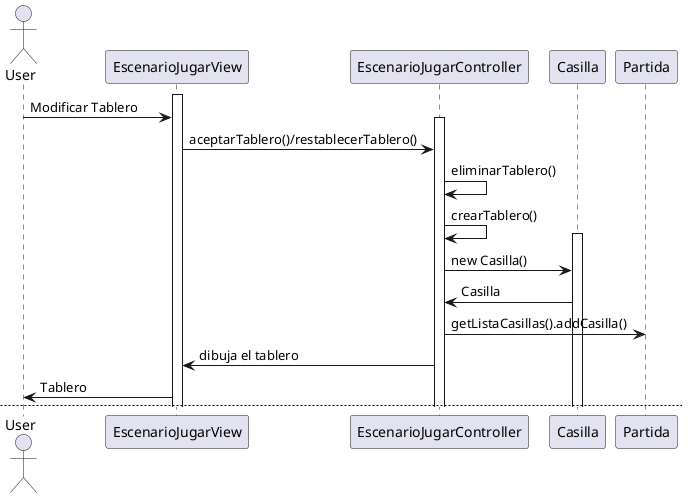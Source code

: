 @startuml
'https://plantuml.com/sequence-diagram

actor User
participant EscenarioJugarView
participant EscenarioJugarController
participant Casilla
participant Partida

activate EscenarioJugarView
User->EscenarioJugarView: Modificar Tablero

activate EscenarioJugarController
EscenarioJugarView->EscenarioJugarController: aceptarTablero()/restablecerTablero()
EscenarioJugarController->EscenarioJugarController: eliminarTablero()
EscenarioJugarController->EscenarioJugarController: crearTablero()

activate Casilla
EscenarioJugarController->Casilla: new Casilla()
Casilla->EscenarioJugarController: Casilla
EscenarioJugarController->Partida: getListaCasillas().addCasilla()
EscenarioJugarController->EscenarioJugarView: dibuja el tablero
EscenarioJugarView->User:Tablero


newpage Aceptar Individuos/Entorno
User->EscenarioJugarView: Modificar Individuos
EscenarioJugarView->EscenarioJugarController:aceptarTablero()/restablecerTablero()
EscenarioJugarController->Partida: crearPartida()
activate Partida
Partida->EscenarioJugarController: return Partida
User->EscenarioJugarView: Modificar Recursos
EscenarioJugarView->EscenarioJugarController:aceptarTablero()/restablecerTablero()
EscenarioJugarController->Partida: crearPartida()
Partida->EscenarioJugarController: return Partida

deactivate EscenarioJugarController
deactivate EscenarioJugarView
deactivate Partida
deactivate Casilla
@enduml